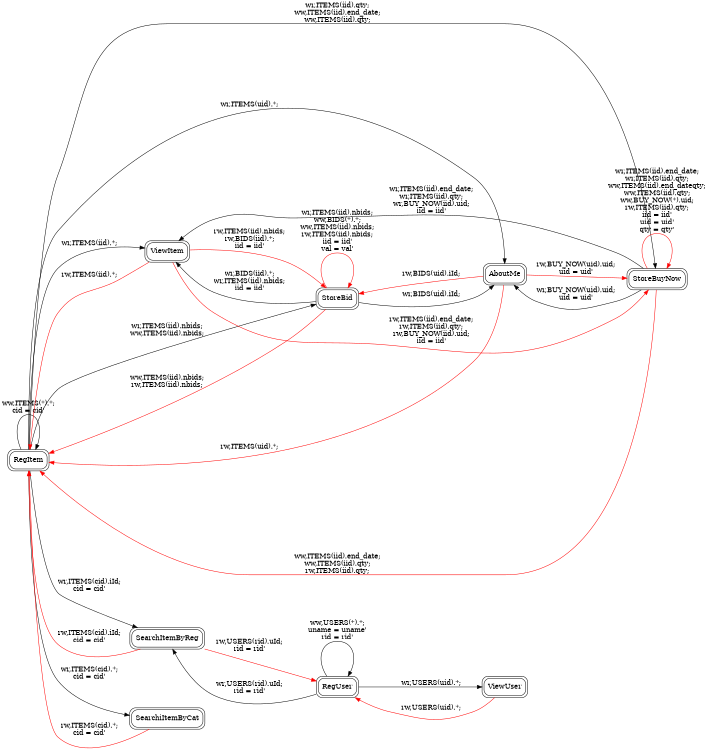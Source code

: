 digraph G{
	rankdir=LR
	size="8,5"
	nodesep=1.0
	node[shape=box style=rounded peripheries=2]
"RegItem"->"RegItem"[ label = "ww,ITEMS(*).*;
cid = cid'", style = solid, color = black ]
"RegItem"->"ViewItem"[ label = "wr,ITEMS(iid).*;", style = solid, color = black ]
"RegItem"->"AboutMe"[ label = "wr,ITEMS(uid).*;", style = solid, color = black ]
"RegItem"->"SearchItemByReg"[ label = "wr,ITEMS(cid).iId;
cid = cid'", style = solid, color = black ]
"RegItem"->"StoreBuyNow"[ label = "wr,ITEMS(iid).qty;
ww,ITEMS(iid).end_date;
ww,ITEMS(iid).qty;", style = solid, color = black ]
"RegItem"->"SearchiItemByCat"[ label = "wr,ITEMS(cid).*;
cid = cid'", style = solid, color = black ]
"RegItem"->"StoreBid"[ label = "wr,ITEMS(iid).nbids;
ww,ITEMS(iid).nbids;", style = solid, color = black ]
"ViewUser"->"RegUser"[ label = "rw,USERS(uid).*;", style = solid, color = red ]
"RegUser"->"ViewUser"[ label = "wr,USERS(uid).*;", style = solid, color = black ]
"RegUser"->"RegUser"[ label = "ww,USERS(*).*;
uname = uname'
rid = rid'", style = solid, color = black ]
"RegUser"->"SearchItemByReg"[ label = "wr,USERS(rid).uId;
rid = rid'", style = solid, color = black ]
"ViewItem"->"RegItem"[ label = "rw,ITEMS(iid).*;", style = solid, color = red ]
"ViewItem"->"StoreBuyNow"[ label = "rw,ITEMS(iid).end_date;
rw,ITEMS(iid).qty;
rw,BUY_NOW(iid).uid;
iid = iid'", style = solid, color = red ]
"ViewItem"->"StoreBid"[ label = "rw,ITEMS(iid).nbids;
rw,BIDS(iid).*;
iid = iid'", style = solid, color = red ]
"AboutMe"->"RegItem"[ label = "rw,ITEMS(uid).*;", style = solid, color = red ]
"AboutMe"->"StoreBuyNow"[ label = "rw,BUY_NOW(uid).uid;
uid = uid'", style = solid, color = red ]
"AboutMe"->"StoreBid"[ label = "rw,BIDS(uid).iId;", style = solid, color = red ]
"SearchItemByReg"->"RegItem"[ label = "rw,ITEMS(cid).iId;
cid = cid'", style = solid, color = red ]
"SearchItemByReg"->"RegUser"[ label = "rw,USERS(rid).uId;
rid = rid'", style = solid, color = red ]
"StoreBuyNow"->"RegItem"[ label = "ww,ITEMS(iid).end_date;
ww,ITEMS(iid).qty;
rw,ITEMS(iid).qty;", style = solid, color = red ]
"StoreBuyNow"->"ViewItem"[ label = "wr,ITEMS(iid).end_date;
wr,ITEMS(iid).qty;
wr,BUY_NOW(iid).uid;
iid = iid'", style = solid, color = black ]
"StoreBuyNow"->"AboutMe"[ label = "wr,BUY_NOW(uid).uid;
uid = uid'", style = solid, color = black ]
"StoreBuyNow"->"StoreBuyNow"[ label = "wr,ITEMS(iid).end_date;
wr,ITEMS(iid).qty;
ww,ITEMS(iid).end_dateqty;
ww,ITEMS(iid).qty;
ww,BUY_NOW(*).uid;
rw,ITEMS(iid).qty;
iid = iid'
uid = uid'
qty = qty'", style = solid, color = red ]
"SearchiItemByCat"->"RegItem"[ label = "rw,ITEMS(cid).*;
cid = cid'", style = solid, color = red ]
"StoreBid"->"RegItem"[ label = "ww,ITEMS(iid).nbids;
rw,ITEMS(iid).nbids;", style = solid, color = red ]
"StoreBid"->"ViewItem"[ label = "wr,BIDS(iid).*;
wr,ITEMS(iid).nbids;
iid = iid'", style = solid, color = black ]
"StoreBid"->"AboutMe"[ label = "wr,BIDS(uid).iId;", style = solid, color = black ]
"StoreBid"->"StoreBid"[ label = "wr,ITEMS(iid).nbids;
ww,BIDS(*).*;
ww,ITEMS(iid).nbids;
rw,ITEMS(iid).nbids;
iid = iid'
val = val'", style = solid, color = red ]
}